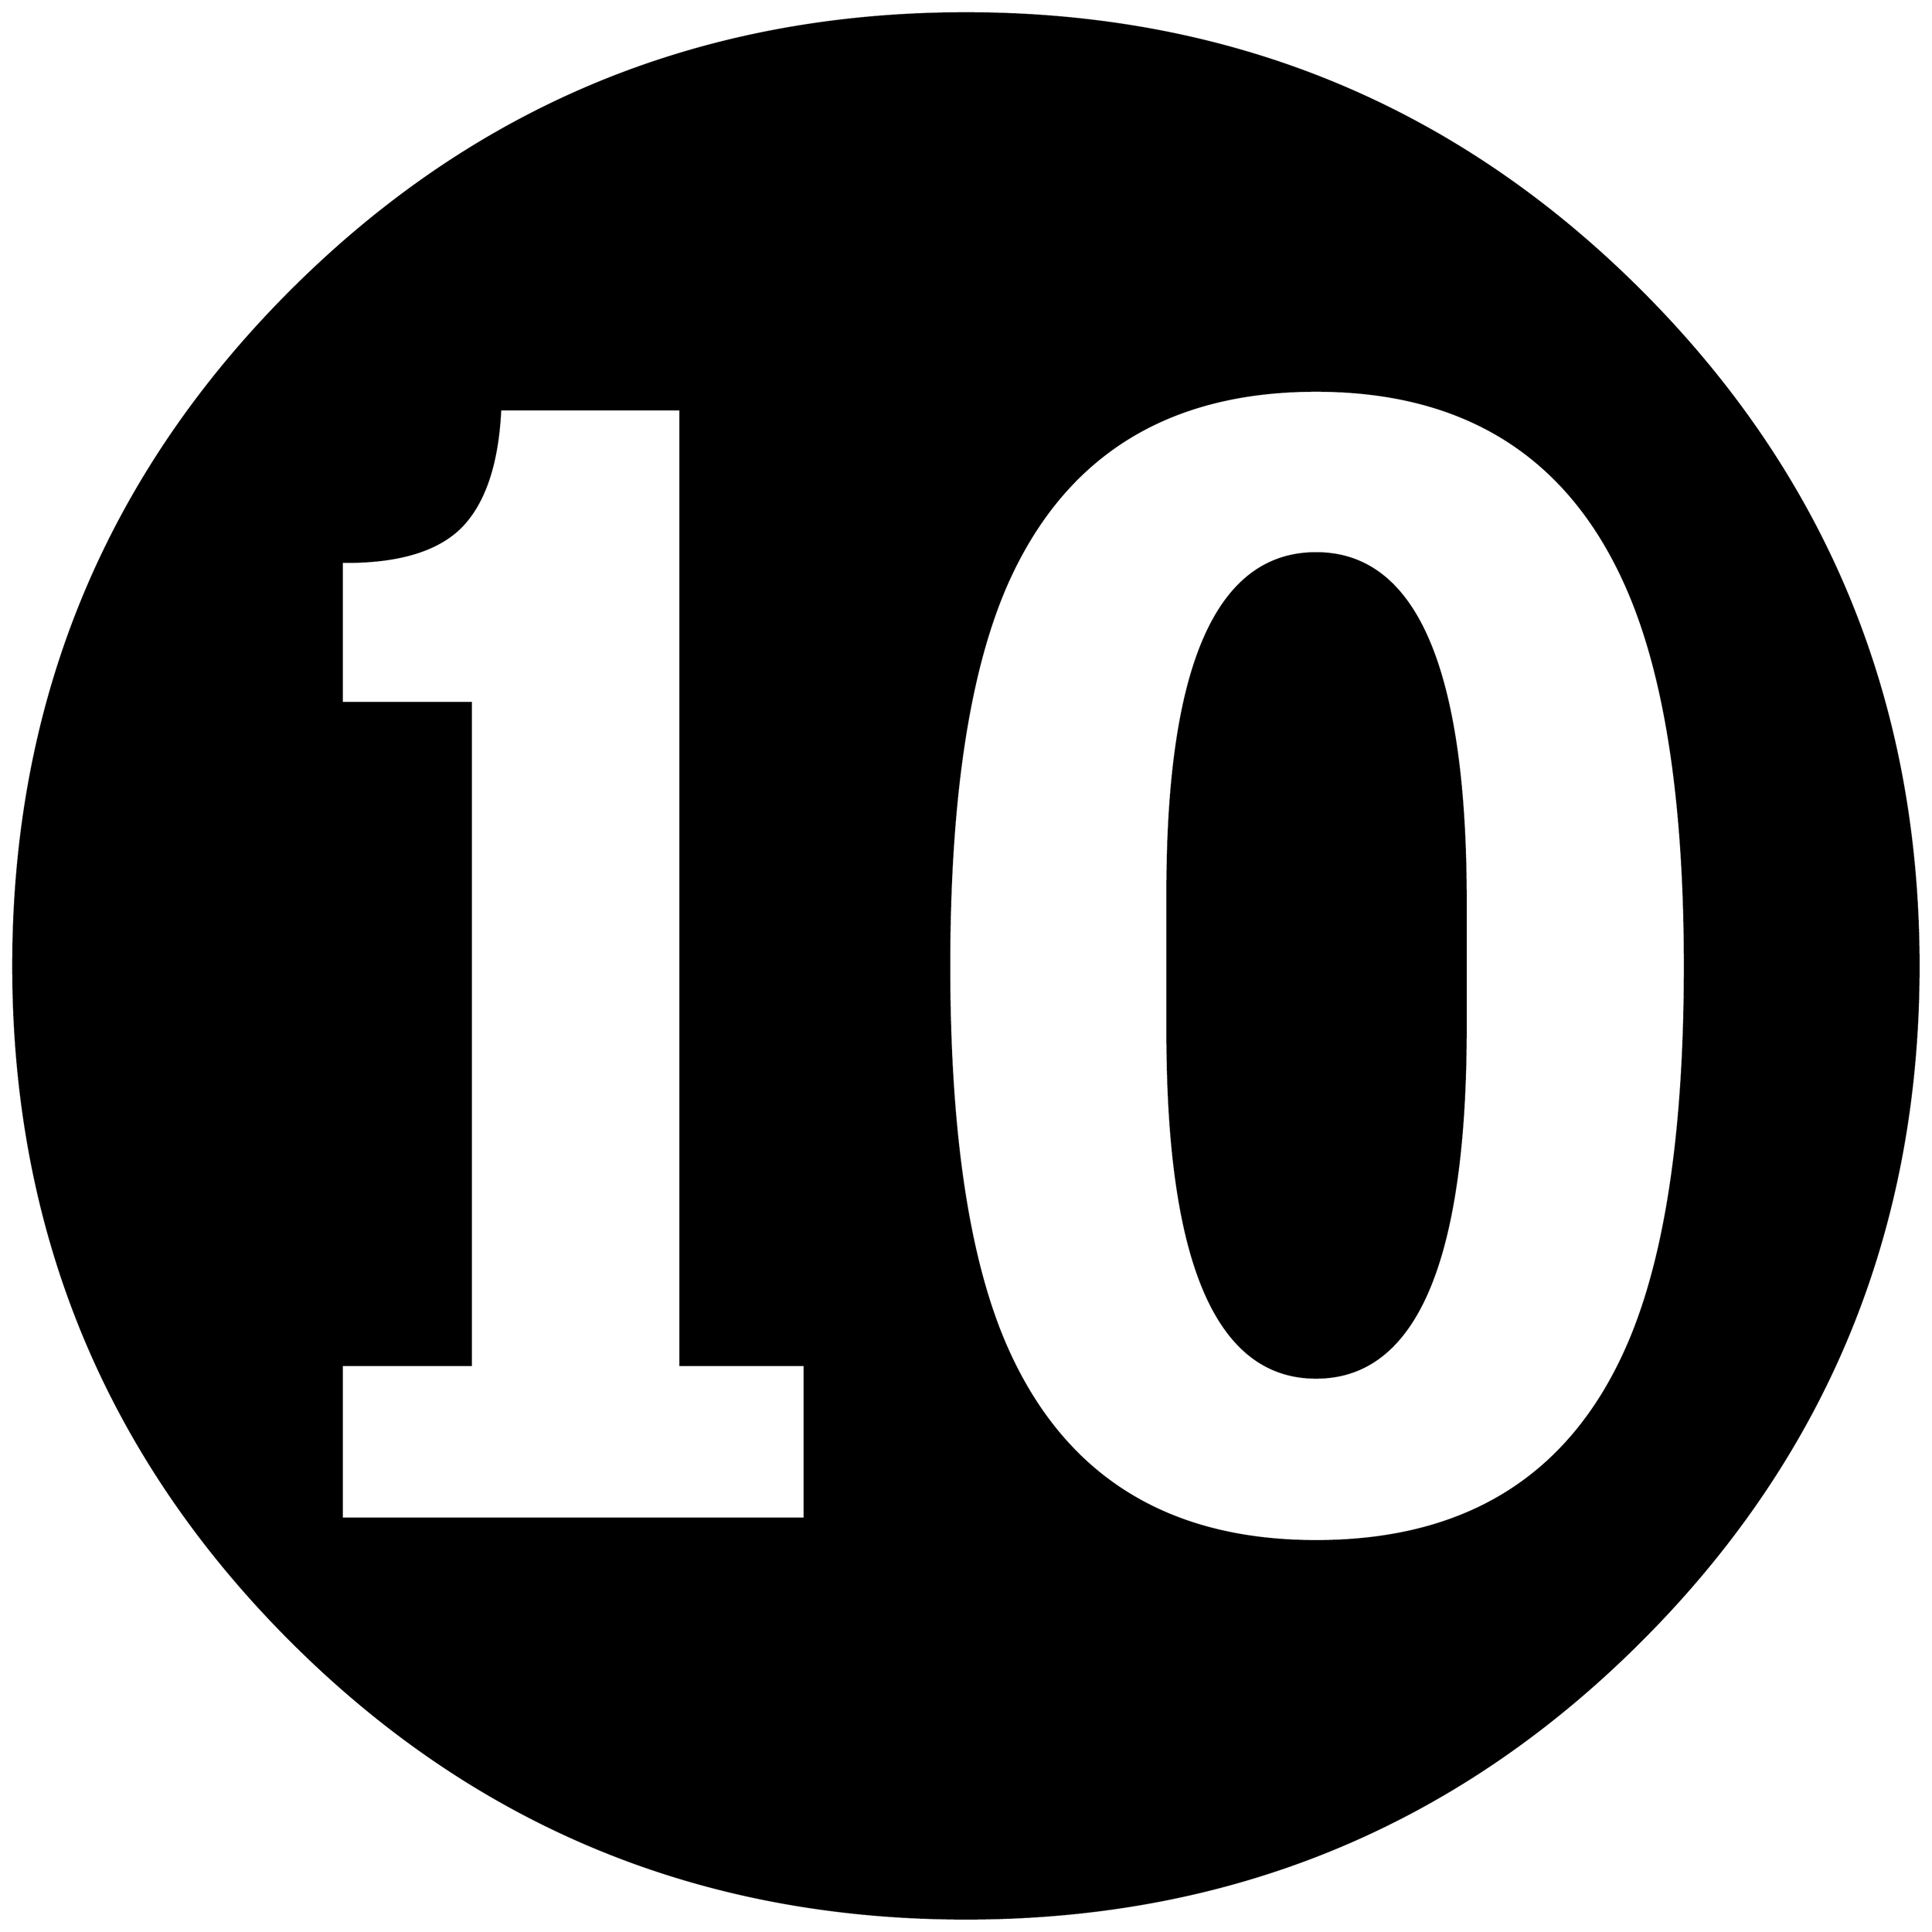


\begin{tikzpicture}[y=0.80pt, x=0.80pt, yscale=-1.0, xscale=1.0, inner sep=0pt, outer sep=0pt]
\begin{scope}[shift={(100.0,1706.0)},nonzero rule]
  \path[draw=.,fill=.,line width=1.600pt] (1998.0,-582.0) ..
    controls (1998.0,-311.333) and (1903.333,-81.333) ..
    (1714.0,108.0) .. controls (1524.667,297.333) and (1294.667,392.0)
    .. (1024.0,392.0) .. controls (753.333,392.0) and
    (523.333,297.333) .. (334.0,108.0) .. controls (144.667,-81.333) and
    (50.0,-311.333) .. (50.0,-582.0) .. controls (50.0,-852.667) and
    (144.667,-1082.667) .. (334.0,-1272.0) .. controls
    (523.333,-1461.333) and (753.333,-1556.0) .. (1024.0,-1556.0) ..
    controls (1294.667,-1556.0) and (1524.667,-1461.333) ..
    (1714.0,-1272.0) .. controls (1903.333,-1082.667) and
    (1998.0,-852.667) .. (1998.0,-582.0) -- cycle(1759.0,-582.0)
    .. controls (1759.0,-754.0) and (1738.333,-885.0) ..
    (1697.0,-975.0) .. controls (1637.667,-1105.0) and
    (1532.667,-1170.0) .. (1382.0,-1170.0) .. controls
    (1230.667,-1170.0) and (1125.667,-1105.0) .. (1067.0,-975.0) ..
    controls (1027.0,-885.667) and (1007.0,-754.667) ..
    (1007.0,-582.0) .. controls (1007.0,-408.667) and
    (1027.0,-277.667) .. (1067.0,-189.0) .. controls
    (1125.667,-59.0) and (1230.667,6.0) .. (1382.0,6.0) .. controls
    (1534.0,6.0) and (1639.333,-58.667) .. (1698.0,-188.0) ..
    controls (1738.667,-277.333) and (1759.0,-408.667) ..
    (1759.0,-582.0) -- cycle(859.0,-17.0) -- (859.0,-174.0) --
    (732.0,-174.0) -- (732.0,-1151.0) -- (548.0,-1151.0) ..
    controls (545.333,-1095.0) and (531.667,-1054.667) ..
    (507.0,-1030.0) .. controls (482.333,-1006.0) and
    (442.0,-994.333) .. (386.0,-995.0) -- (386.0,-851.0) --
    (518.0,-851.0) -- (518.0,-174.0) -- (386.0,-174.0) --
    (386.0,-17.0) -- (859.0,-17.0) -- cycle(1535.0,-519.0) ..
    controls (1535.0,-280.333) and (1484.0,-161.0) ..
    (1382.0,-161.0) .. controls (1280.667,-161.0) and
    (1230.0,-278.667) .. (1230.0,-514.0) -- (1230.0,-658.0) ..
    controls (1230.0,-888.667) and (1280.667,-1004.0) ..
    (1382.0,-1004.0) .. controls (1484.0,-1004.0) and
    (1535.0,-885.667) .. (1535.0,-649.0) -- (1535.0,-519.0) --
    cycle;
\end{scope}

\end{tikzpicture}

